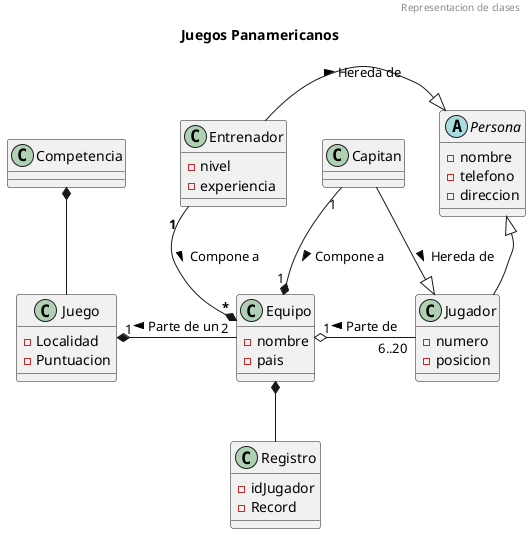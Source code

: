 @startuml practica2_reto_f

header "Representacion de clases"
title "Juegos Panamericanos"
    

abstract Persona  {
    -nombre
    -telefono
    -direccion
} 
class Entrenador{
    -nivel
    -experiencia
}

class Juego {
    -Localidad
    -Puntuacion
}

class Equipo{
    -nombre
    -pais

}

class Registro {
    -idJugador
    -Record
}

class Jugador {
    -numero
    -posicion
}

Class Capitan

Equipo "1" o-right-"6..20" Jugador: Parte de <
Equipo *--  Registro
Persona <|-- Jugador
Persona <|-left- Entrenador: Hereda de <
Juego "1" *-right- "2" Equipo: Parte de un <
Equipo "<b>*" *-up- "<b> 1 " Entrenador: Compone a <
Competencia *-- Juego
Capitan --|> Jugador: Hereda de > 
Capitan "1" --* "1" Equipo: Compone a >

newpage 
'left to right direction
'right to left direccion
/'
package Venezuela{
    object Entrenador{
        "Entrenador 1"
    }

    package integrantes {
        object Jugador1{
            "pepe1"
            213123123
            La Guaira
        }
        object Jugador2{
            "pepe2"
            213123123
            La Guaira
        }
        object Jugador3{
            "pepe3"
            213123123
            La Guaira
        }
        object Jugador4{
            "pepe4"
            213123123
            La Guaira
        }
        object Jugador5{
            "pepe5"
            213123123
            La Guaira
        }
        object Capitan6{
            "pepe6"
            213123123
            La Guaira
        }
    }
}


package Colombia{
    object Entrenador2{
        "Entrenador 2"
    }

    package integrantes1 {
        object Jugador7{
            "pepe1"
            213123123
            La Guaira
        }
        object Jugador8{
            "pepe2"
            213123123
            La Guaira
        }
        object Jugador9{
            "pepe3"
            213123123
            La Guaira
        }
        object Jugador10{
            "pepe4"
            213123123
            La Guaira
        }
        object Jugador11{
            "pepe5"
            213123123
            La Guaira
        }
        object Capitan12{
            "pepe6"
            213123123
            La Guaira
        }
    }
}
'/
map Juego {
    Venezuela =>
    Colombia =>
    Lugar => Santiago de Chile
}
object Venezuela{
    -Nombre = "Equipo 1"
    -pais = Venezuela
}
object Colombia{
    -Nombre = "Equipo 2"
    -Pais = colombia
}

Juego *-- Venezuela
Juego *-- Colombia

object LosPanamericanos {
    - Titulo = "Chile 2023"
}
LosPanamericanos *-- Juego


object EntrenadorV {
    Nivel = 5
    experiencia = 25
}


object EntrenadorC {
    Nivel = 5
    experiencia = 25
}

EntrenadorV *-- Venezuela
EntrenadorC *-- Colombia

object J1 {
    "o1"
    "042412123123"
    "La Guaira"
    "numero 1"
    "Posicion 1"
}

object J2 {
    "o2"
    "042412123123"
    "La Guaira"
    "numero 2"
    "Posicion 2"
}

object J3 {
    "o3"
    "042412123123"
    "La Guaira"
    "numero 3"
    "Posicion 3"
}

object J4 {
    "o4"
    "042412123123"
    "La Guaira"
    "numero 4"
    "Posicion 4"
}

object J5 {
    "o5"
    "042412123123"
    "La Guaira"
    "numero 5"
    "Posicion 5"
}

object C6 {
    "o6"
    "042412123123"
    "La Guaira"
    "numero 6"
    "Posicion 6"
}

object J7 {
    "o7"
    "042412123123"
    "La Guaira"
    "numero 7"
    "Posicion 1"
}

object J8 {
    "o8"
    "042412123123"
    "La Guaira"
    "numero 8"
    "Posicion 2"
}

object J9 {
    "o9"
    "042412123123"
    "La Guaira"
    "numero 9"
    "Posicion 3"
}

object J10 {
    "o10"
    "042412123123"
    "La Guaira"
    "numero 10"
    "Posicion 4"
}

object J11 {
    "o11"
    "042412123123"
    "La Guaira"
    "numero 11"
    "Posicion 5"
}

object C12 {
    "o12"
    "042412123123"
    "La Guaira"
    "numero 12"
    "Posicion 6"
}

Venezuela *-- J1
Venezuela *-- J2
Venezuela *-- J3
Venezuela *-- J4
Venezuela *-- J5
Venezuela *-- C6

Colombia *-- J7
Colombia *-- J8
Colombia *-- J9
Colombia *-- J10
Colombia *-- J11
Colombia *-- C12

@enduml